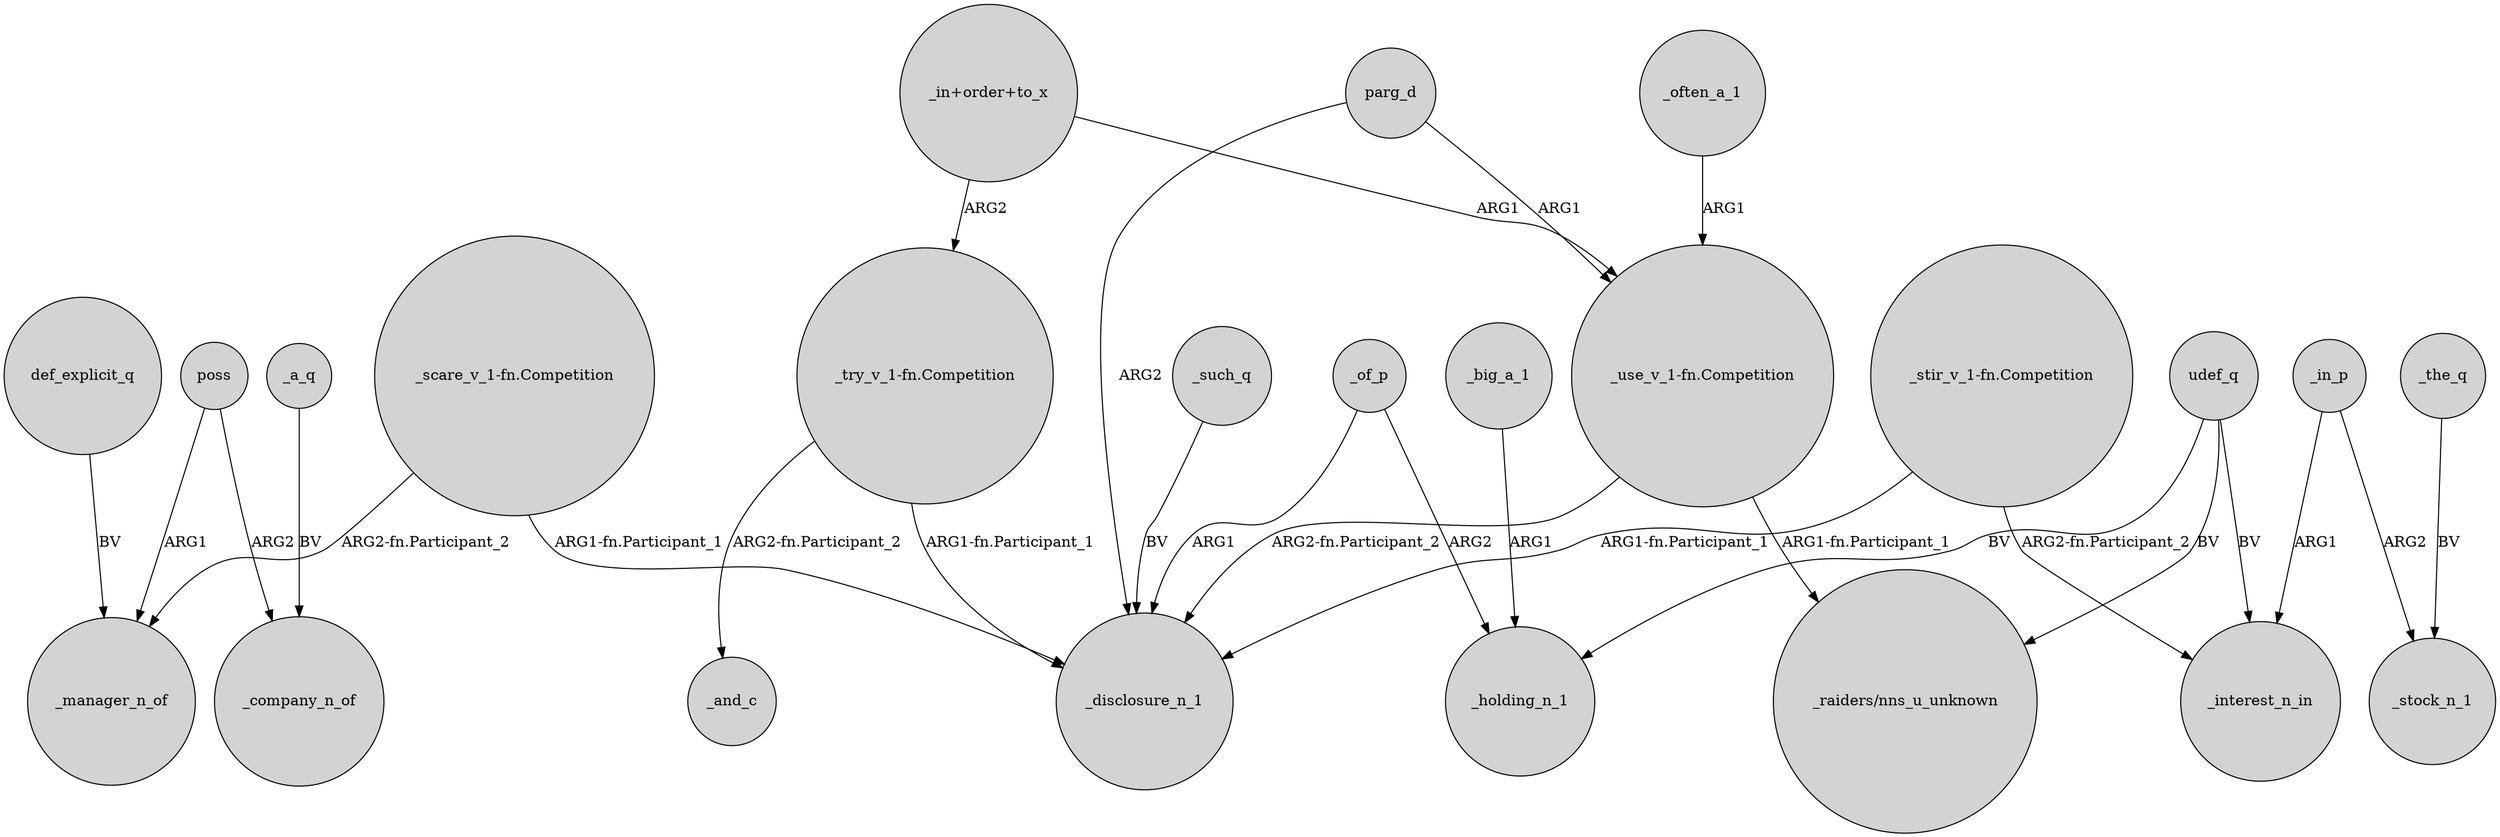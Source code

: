 digraph {
	node [shape=circle style=filled]
	_of_p -> _disclosure_n_1 [label=ARG1]
	udef_q -> _holding_n_1 [label=BV]
	"_scare_v_1-fn.Competition" -> _manager_n_of [label="ARG2-fn.Participant_2"]
	"_in+order+to_x" -> "_try_v_1-fn.Competition" [label=ARG2]
	def_explicit_q -> _manager_n_of [label=BV]
	_a_q -> _company_n_of [label=BV]
	_such_q -> _disclosure_n_1 [label=BV]
	parg_d -> "_use_v_1-fn.Competition" [label=ARG1]
	_in_p -> _interest_n_in [label=ARG1]
	poss -> _manager_n_of [label=ARG1]
	_big_a_1 -> _holding_n_1 [label=ARG1]
	udef_q -> "_raiders/nns_u_unknown" [label=BV]
	"_stir_v_1-fn.Competition" -> _interest_n_in [label="ARG2-fn.Participant_2"]
	poss -> _company_n_of [label=ARG2]
	_the_q -> _stock_n_1 [label=BV]
	"_try_v_1-fn.Competition" -> _and_c [label="ARG2-fn.Participant_2"]
	_in_p -> _stock_n_1 [label=ARG2]
	parg_d -> _disclosure_n_1 [label=ARG2]
	"_use_v_1-fn.Competition" -> _disclosure_n_1 [label="ARG2-fn.Participant_2"]
	"_stir_v_1-fn.Competition" -> _disclosure_n_1 [label="ARG1-fn.Participant_1"]
	"_scare_v_1-fn.Competition" -> _disclosure_n_1 [label="ARG1-fn.Participant_1"]
	udef_q -> _interest_n_in [label=BV]
	_of_p -> _holding_n_1 [label=ARG2]
	_often_a_1 -> "_use_v_1-fn.Competition" [label=ARG1]
	"_in+order+to_x" -> "_use_v_1-fn.Competition" [label=ARG1]
	"_try_v_1-fn.Competition" -> _disclosure_n_1 [label="ARG1-fn.Participant_1"]
	"_use_v_1-fn.Competition" -> "_raiders/nns_u_unknown" [label="ARG1-fn.Participant_1"]
}
